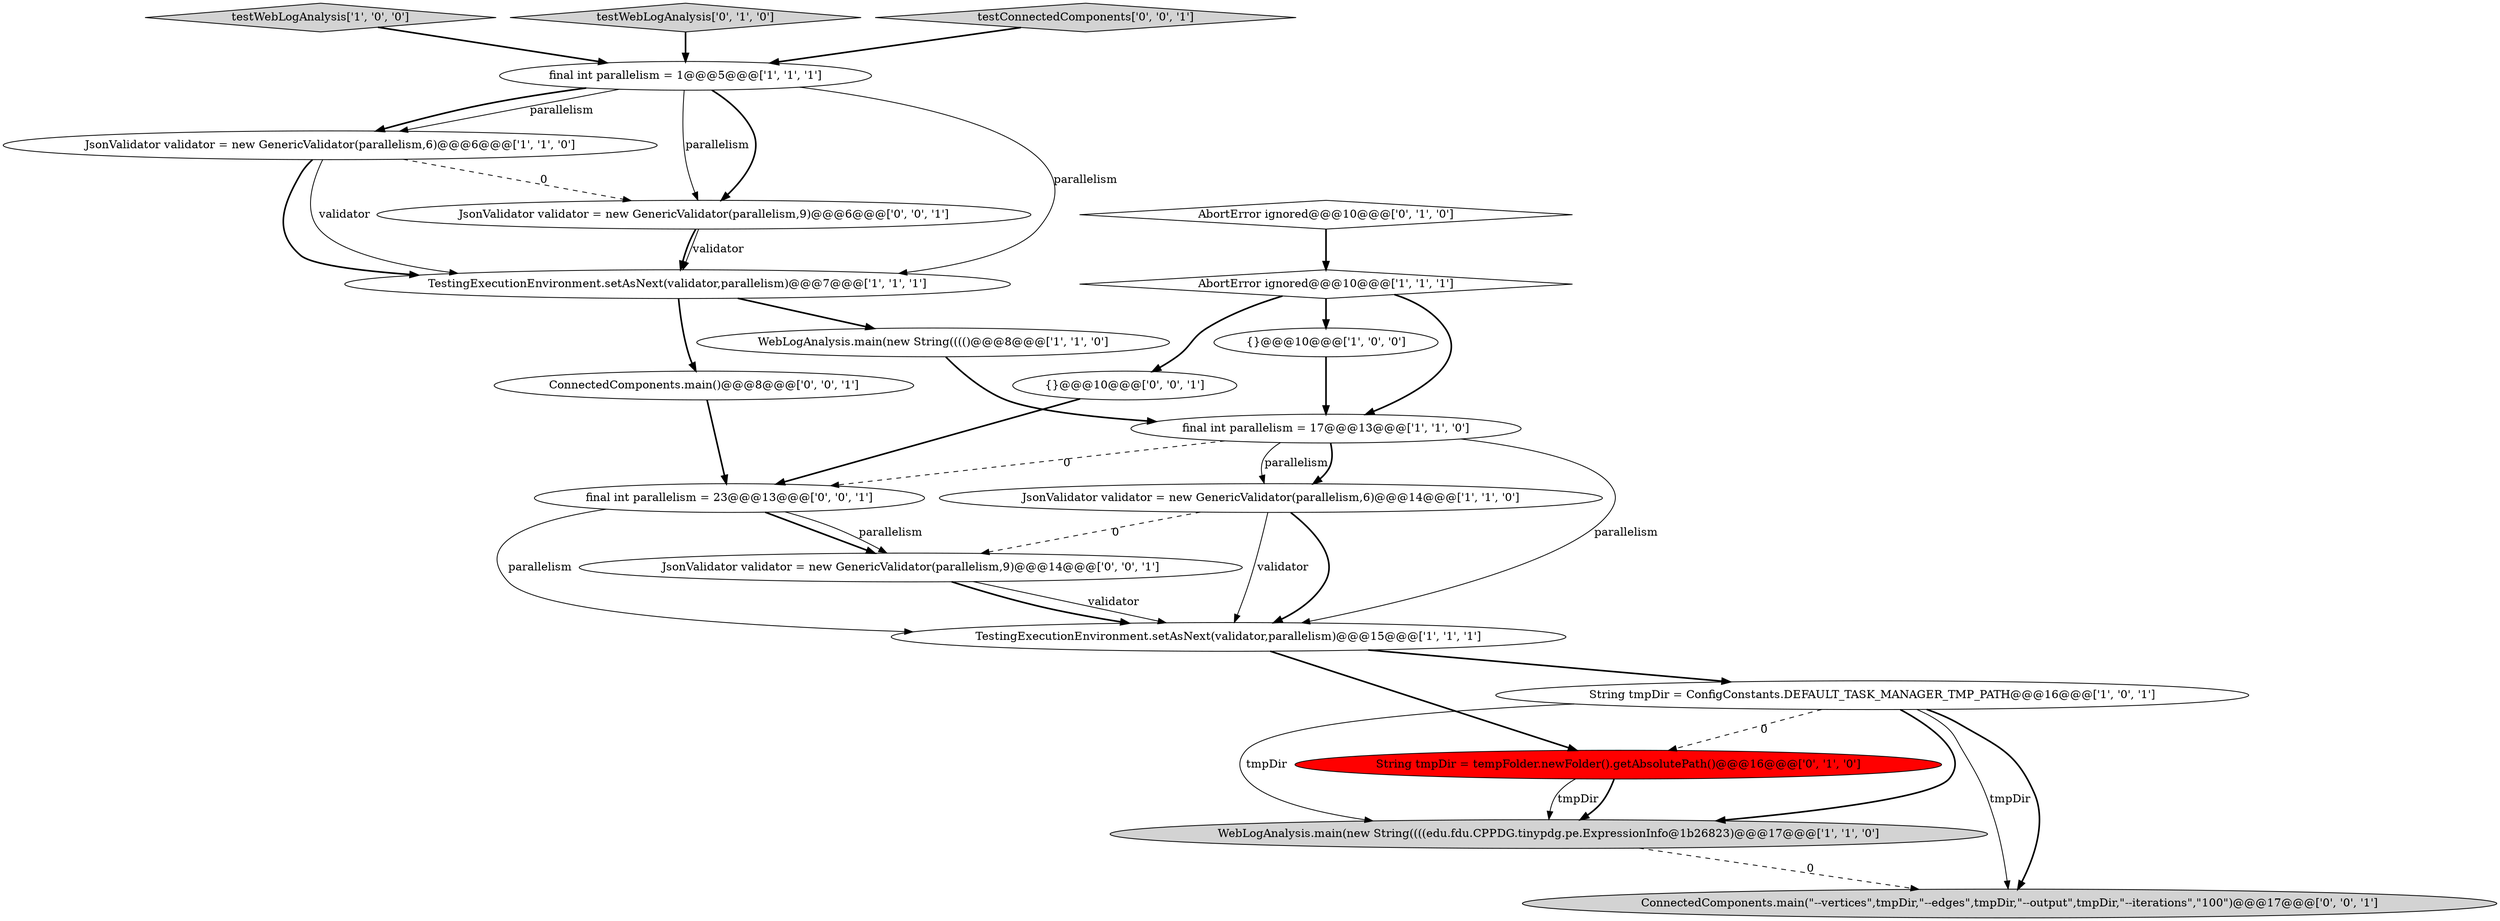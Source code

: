 digraph {
8 [style = filled, label = "TestingExecutionEnvironment.setAsNext(validator,parallelism)@@@7@@@['1', '1', '1']", fillcolor = white, shape = ellipse image = "AAA0AAABBB1BBB"];
4 [style = filled, label = "final int parallelism = 1@@@5@@@['1', '1', '1']", fillcolor = white, shape = ellipse image = "AAA0AAABBB1BBB"];
9 [style = filled, label = "testWebLogAnalysis['1', '0', '0']", fillcolor = lightgray, shape = diamond image = "AAA0AAABBB1BBB"];
7 [style = filled, label = "String tmpDir = ConfigConstants.DEFAULT_TASK_MANAGER_TMP_PATH@@@16@@@['1', '0', '1']", fillcolor = white, shape = ellipse image = "AAA0AAABBB1BBB"];
11 [style = filled, label = "AbortError ignored@@@10@@@['1', '1', '1']", fillcolor = white, shape = diamond image = "AAA0AAABBB1BBB"];
18 [style = filled, label = "JsonValidator validator = new GenericValidator(parallelism,9)@@@14@@@['0', '0', '1']", fillcolor = white, shape = ellipse image = "AAA0AAABBB3BBB"];
15 [style = filled, label = "ConnectedComponents.main()@@@8@@@['0', '0', '1']", fillcolor = white, shape = ellipse image = "AAA0AAABBB3BBB"];
3 [style = filled, label = "{}@@@10@@@['1', '0', '0']", fillcolor = white, shape = ellipse image = "AAA0AAABBB1BBB"];
6 [style = filled, label = "TestingExecutionEnvironment.setAsNext(validator,parallelism)@@@15@@@['1', '1', '1']", fillcolor = white, shape = ellipse image = "AAA0AAABBB1BBB"];
16 [style = filled, label = "{}@@@10@@@['0', '0', '1']", fillcolor = white, shape = ellipse image = "AAA0AAABBB3BBB"];
21 [style = filled, label = "final int parallelism = 23@@@13@@@['0', '0', '1']", fillcolor = white, shape = ellipse image = "AAA0AAABBB3BBB"];
5 [style = filled, label = "JsonValidator validator = new GenericValidator(parallelism,6)@@@6@@@['1', '1', '0']", fillcolor = white, shape = ellipse image = "AAA0AAABBB1BBB"];
17 [style = filled, label = "JsonValidator validator = new GenericValidator(parallelism,9)@@@6@@@['0', '0', '1']", fillcolor = white, shape = ellipse image = "AAA0AAABBB3BBB"];
10 [style = filled, label = "JsonValidator validator = new GenericValidator(parallelism,6)@@@14@@@['1', '1', '0']", fillcolor = white, shape = ellipse image = "AAA0AAABBB1BBB"];
13 [style = filled, label = "AbortError ignored@@@10@@@['0', '1', '0']", fillcolor = white, shape = diamond image = "AAA0AAABBB2BBB"];
1 [style = filled, label = "final int parallelism = 17@@@13@@@['1', '1', '0']", fillcolor = white, shape = ellipse image = "AAA0AAABBB1BBB"];
0 [style = filled, label = "WebLogAnalysis.main(new String(((()@@@8@@@['1', '1', '0']", fillcolor = white, shape = ellipse image = "AAA0AAABBB1BBB"];
12 [style = filled, label = "testWebLogAnalysis['0', '1', '0']", fillcolor = lightgray, shape = diamond image = "AAA0AAABBB2BBB"];
14 [style = filled, label = "String tmpDir = tempFolder.newFolder().getAbsolutePath()@@@16@@@['0', '1', '0']", fillcolor = red, shape = ellipse image = "AAA1AAABBB2BBB"];
20 [style = filled, label = "testConnectedComponents['0', '0', '1']", fillcolor = lightgray, shape = diamond image = "AAA0AAABBB3BBB"];
19 [style = filled, label = "ConnectedComponents.main(\"--vertices\",tmpDir,\"--edges\",tmpDir,\"--output\",tmpDir,\"--iterations\",\"100\")@@@17@@@['0', '0', '1']", fillcolor = lightgray, shape = ellipse image = "AAA0AAABBB3BBB"];
2 [style = filled, label = "WebLogAnalysis.main(new String((((edu.fdu.CPPDG.tinypdg.pe.ExpressionInfo@1b26823)@@@17@@@['1', '1', '0']", fillcolor = lightgray, shape = ellipse image = "AAA0AAABBB1BBB"];
7->19 [style = solid, label="tmpDir"];
4->5 [style = solid, label="parallelism"];
17->8 [style = bold, label=""];
5->8 [style = bold, label=""];
11->16 [style = bold, label=""];
4->8 [style = solid, label="parallelism"];
2->19 [style = dashed, label="0"];
1->10 [style = solid, label="parallelism"];
4->17 [style = bold, label=""];
8->15 [style = bold, label=""];
3->1 [style = bold, label=""];
11->1 [style = bold, label=""];
15->21 [style = bold, label=""];
7->14 [style = dashed, label="0"];
9->4 [style = bold, label=""];
1->21 [style = dashed, label="0"];
13->11 [style = bold, label=""];
10->6 [style = bold, label=""];
17->8 [style = solid, label="validator"];
21->18 [style = bold, label=""];
20->4 [style = bold, label=""];
7->2 [style = solid, label="tmpDir"];
8->0 [style = bold, label=""];
6->14 [style = bold, label=""];
5->17 [style = dashed, label="0"];
18->6 [style = solid, label="validator"];
12->4 [style = bold, label=""];
11->3 [style = bold, label=""];
18->6 [style = bold, label=""];
7->2 [style = bold, label=""];
0->1 [style = bold, label=""];
16->21 [style = bold, label=""];
14->2 [style = solid, label="tmpDir"];
1->6 [style = solid, label="parallelism"];
21->18 [style = solid, label="parallelism"];
14->2 [style = bold, label=""];
4->17 [style = solid, label="parallelism"];
6->7 [style = bold, label=""];
10->6 [style = solid, label="validator"];
1->10 [style = bold, label=""];
7->19 [style = bold, label=""];
4->5 [style = bold, label=""];
5->8 [style = solid, label="validator"];
10->18 [style = dashed, label="0"];
21->6 [style = solid, label="parallelism"];
}
